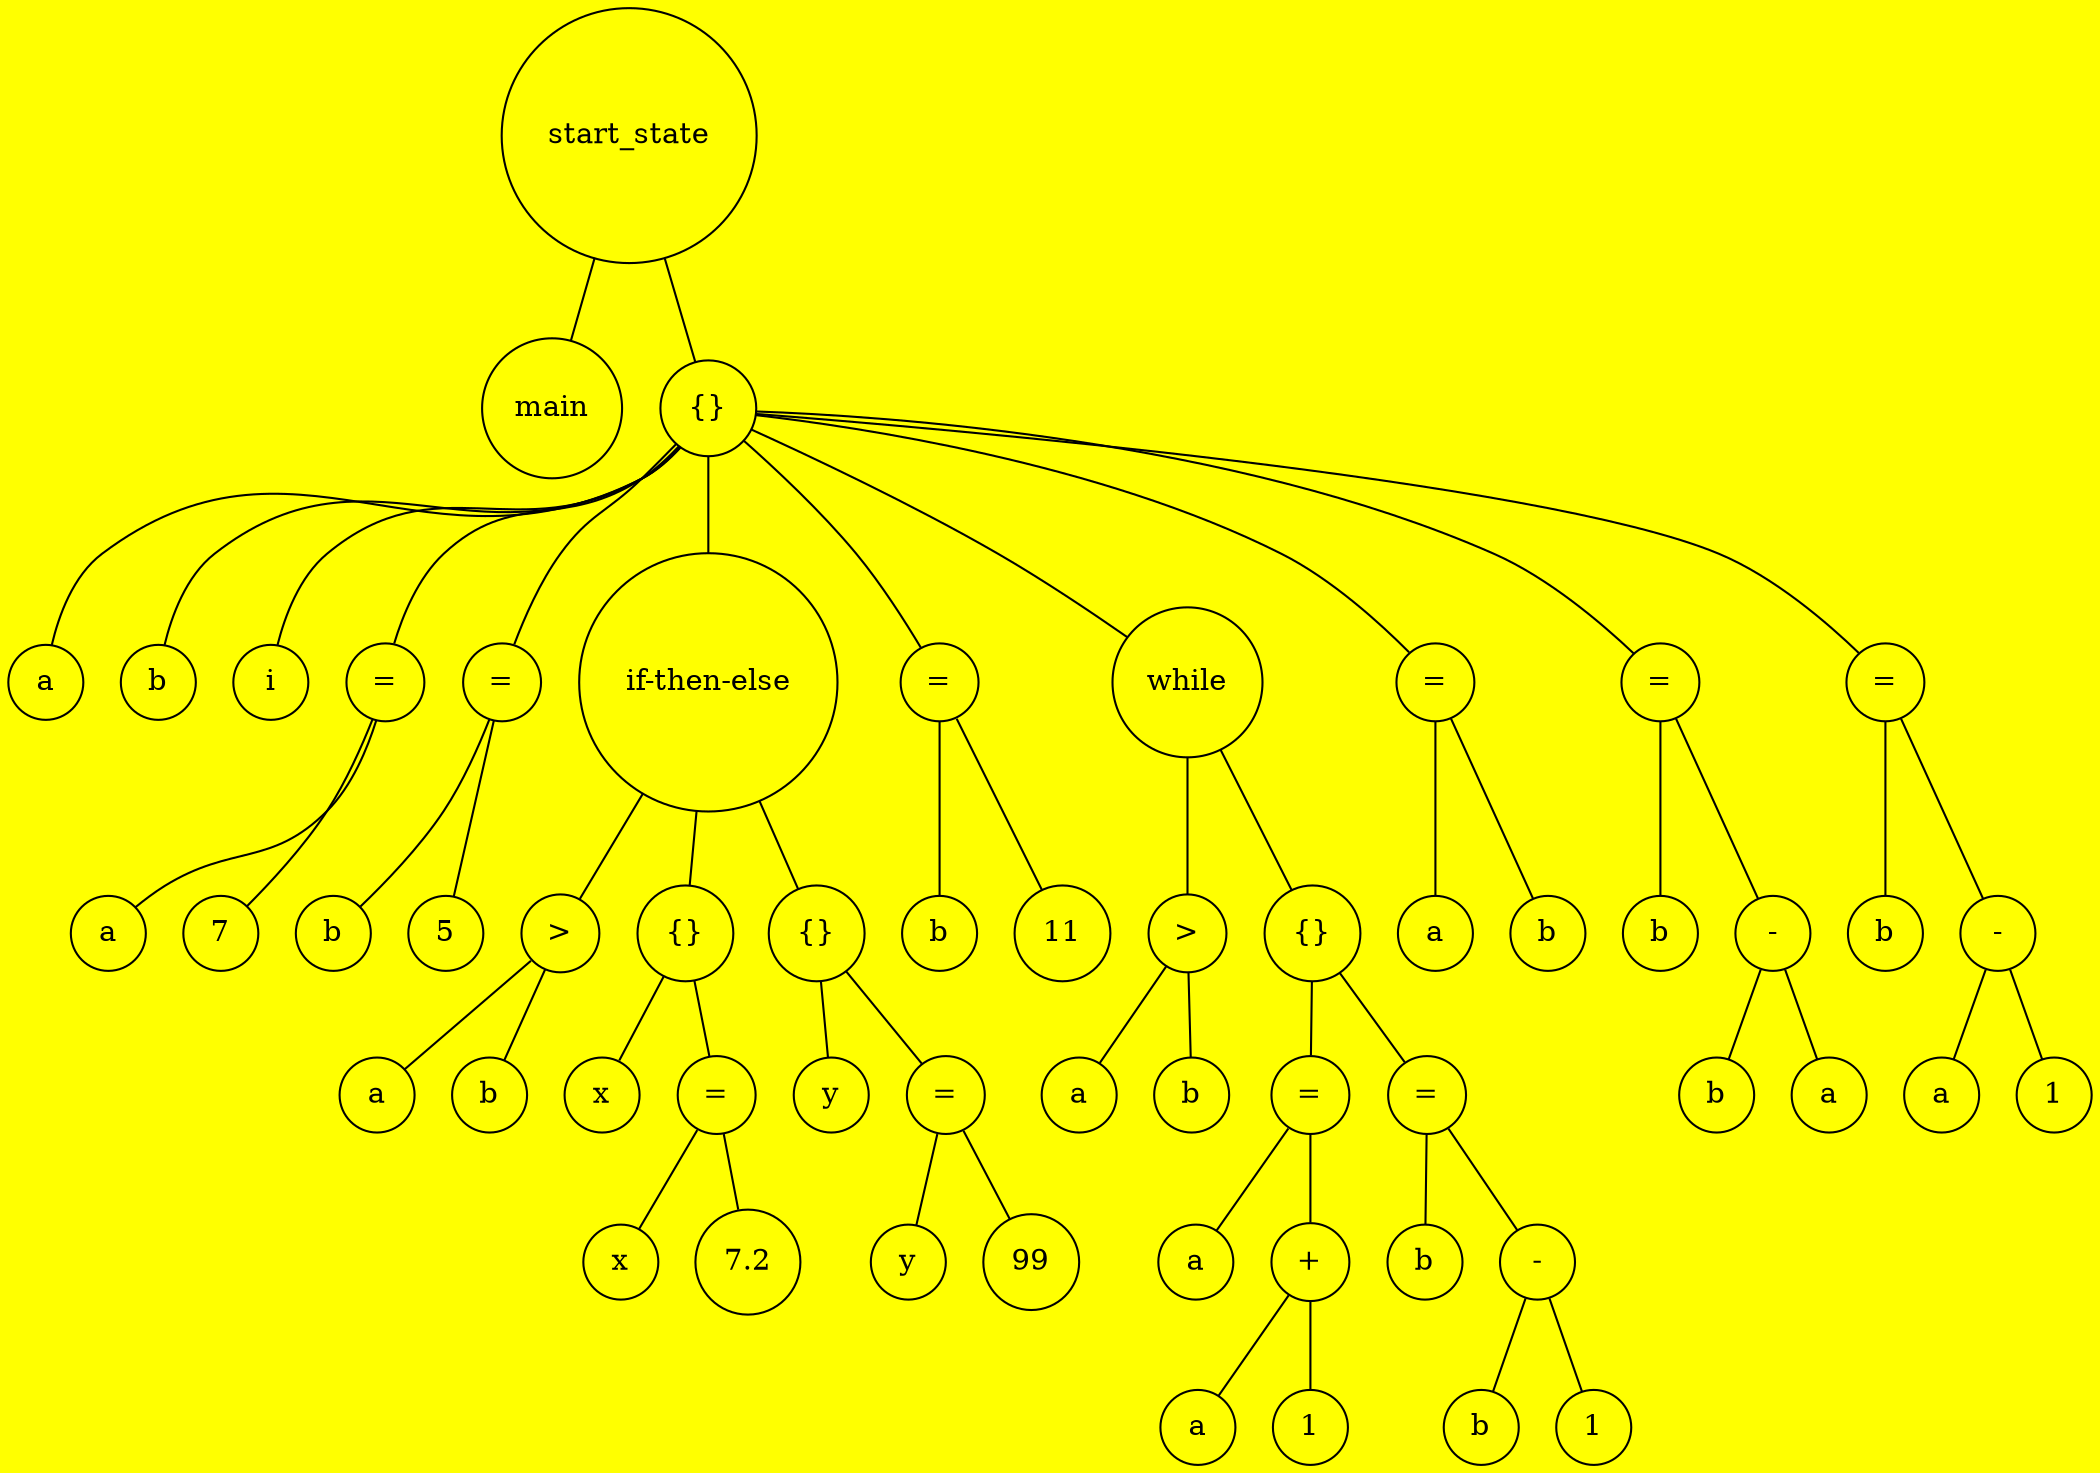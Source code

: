 graph my_graph {
bgcolor=yellow;
0 [label=start_state, shape=circle];
1 [label=main, shape=circle];
0 -- 1;
2 [label="{}", shape=circle];
0 -- 2;
3 [label=a, shape=circle];
2 -- 3;
4 [label=b, shape=circle];
2 -- 4;
5 [label=i, shape=circle];
2 -- 5;
6 [label="=", shape=circle];
2 -- 6;
7 [label=a, shape=circle];
6 -- 7;
8 [label=7, shape=circle];
6 -- 8;
9 [label="=", shape=circle];
2 -- 9;
10 [label=b, shape=circle];
9 -- 10;
11 [label=5, shape=circle];
9 -- 11;
12 [label="if-then-else", shape=circle];
2 -- 12;
13 [label=">", shape=circle];
12 -- 13;
14 [label=a, shape=circle];
13 -- 14;
15 [label=b, shape=circle];
13 -- 15;
16 [label="{}", shape=circle];
12 -- 16;
17 [label=x, shape=circle];
16 -- 17;
18 [label="=", shape=circle];
16 -- 18;
19 [label=x, shape=circle];
18 -- 19;
20 [label="7.2", shape=circle];
18 -- 20;
21 [label="{}", shape=circle];
12 -- 21;
22 [label=y, shape=circle];
21 -- 22;
23 [label="=", shape=circle];
21 -- 23;
24 [label=y, shape=circle];
23 -- 24;
25 [label=99, shape=circle];
23 -- 25;
26 [label="=", shape=circle];
2 -- 26;
27 [label=b, shape=circle];
26 -- 27;
28 [label=11, shape=circle];
26 -- 28;
29 [label=while, shape=circle];
2 -- 29;
30 [label=">", shape=circle];
29 -- 30;
31 [label=a, shape=circle];
30 -- 31;
32 [label=b, shape=circle];
30 -- 32;
33 [label="{}", shape=circle];
29 -- 33;
34 [label="=", shape=circle];
33 -- 34;
35 [label=a, shape=circle];
34 -- 35;
36 [label="+", shape=circle];
34 -- 36;
37 [label=a, shape=circle];
36 -- 37;
38 [label=1, shape=circle];
36 -- 38;
39 [label="=", shape=circle];
33 -- 39;
40 [label=b, shape=circle];
39 -- 40;
41 [label="-", shape=circle];
39 -- 41;
42 [label=b, shape=circle];
41 -- 42;
43 [label=1, shape=circle];
41 -- 43;
44 [label="=", shape=circle];
2 -- 44;
45 [label=a, shape=circle];
44 -- 45;
46 [label=b, shape=circle];
44 -- 46;
47 [label="=", shape=circle];
2 -- 47;
48 [label=b, shape=circle];
47 -- 48;
49 [label="-", shape=circle];
47 -- 49;
50 [label=b, shape=circle];
49 -- 50;
51 [label=a, shape=circle];
49 -- 51;
52 [label="=", shape=circle];
2 -- 52;
53 [label=b, shape=circle];
52 -- 53;
54 [label="-", shape=circle];
52 -- 54;
55 [label=a, shape=circle];
54 -- 55;
56 [label=1, shape=circle];
54 -- 56;
}
